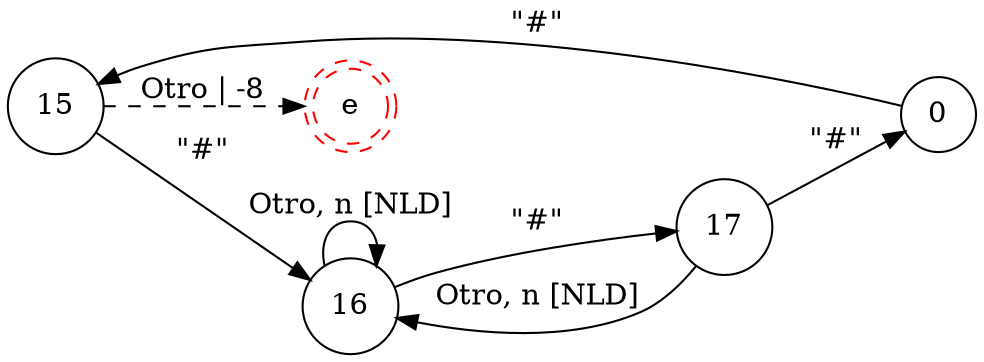 digraph DFA {
    rankdir = LR;
    node [shape = circle;];
    eC [shape = doublecircle;style = dashed;color = red;label = "e";];
    
    0 -> 15 [label = "\"#\"";];
    15 -> eC [label = "Otro | -8"; style = dashed;];
    15 -> 16 [label = "\"#\"";];
    16 -> 16 [label = "Otro, n [NLD]";];
    16 -> 17 [label = "\"#\"";];
    17 -> 16 [label = "Otro, n [NLD]";];
    17 -> 0 [label = "\"#\"";];
}